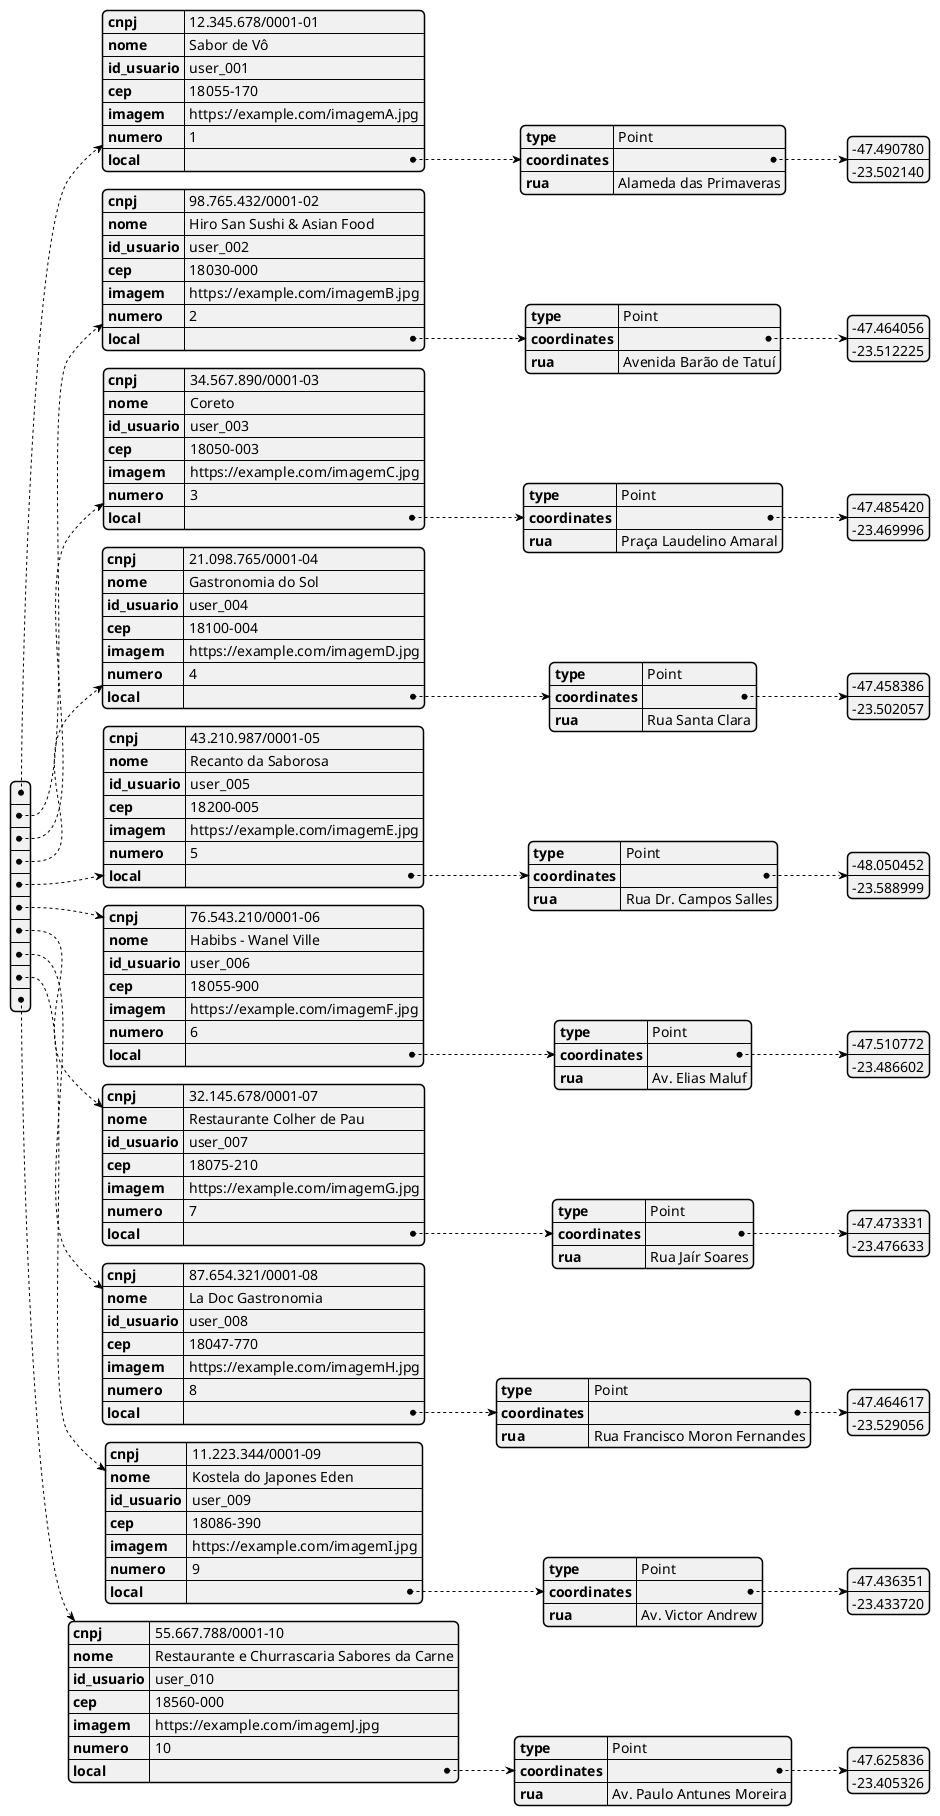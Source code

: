 @startjson
[
    {   
        "cnpj": "12.345.678/0001-01",
        "nome": "Sabor de Vô",
        "id_usuario": "user_001",
        "cep": "18055-170",
        "imagem": "https://example.com/imagemA.jpg",
        "numero": 1,
        "local": {
            "type": "Point",
            "coordinates": [-47.490780, -23.502140],
            "rua": "Alameda das Primaveras"
        }
    },
    {
        "cnpj": "98.765.432/0001-02",
        "nome": "Hiro San Sushi & Asian Food",
        "id_usuario": "user_002",
        "cep": "18030-000",
        "imagem": "https://example.com/imagemB.jpg",
        "numero": 2,
        "local": {
            "type": "Point",
            "coordinates": [-47.464056, -23.512225],
            "rua": "Avenida Barão de Tatuí"
        }
    },
    {
        "cnpj": "34.567.890/0001-03",
        "nome": "Coreto",
        "id_usuario": "user_003",
        "cep": "18050-003",
        "imagem": "https://example.com/imagemC.jpg",
        "numero": 3,
        "local": {
            "type": "Point",
            "coordinates": [-47.485420, -23.469996],
            "rua": "Praça Laudelino Amaral"
        }
    },
    {
        "cnpj": "21.098.765/0001-04",
        "nome": "Gastronomia do Sol",
        "id_usuario": "user_004",
        "cep": "18100-004",
        "imagem": "https://example.com/imagemD.jpg",
        "numero": 4,
        "local": {
            "type": "Point",
            "coordinates": [-47.458386, -23.502057],
            "rua": "Rua Santa Clara"
        }
    },
    {
        "cnpj": "43.210.987/0001-05",
        "nome": "Recanto da Saborosa",
        "id_usuario": "user_005",
        "cep": "18200-005",
        "imagem": "https://example.com/imagemE.jpg",
        "numero": 5,
        "local": {
            "type": "Point",
            "coordinates": [-48.050452, -23.588999],
            "rua": "Rua Dr. Campos Salles"
        }
    },
    {
        "cnpj": "76.543.210/0001-06",
        "nome": "Habibs - Wanel Ville",
        "id_usuario": "user_006",
        "cep": "18055-900",
        "imagem": "https://example.com/imagemF.jpg",
        "numero": 6,
        "local": {
            "type": "Point",
            "coordinates": [-47.510772, -23.486602],
            "rua": "Av. Elias Maluf"
        }
    },
    {
        "cnpj": "32.145.678/0001-07",
        "nome": "Restaurante Colher de Pau",
        "id_usuario": "user_007",
        "cep": "18075-210",
        "imagem": "https://example.com/imagemG.jpg",
        "numero": 7,
        "local": {
            "type": "Point",
            "coordinates": [-47.473331, -23.476633],
            "rua": "Rua Jaír Soares"
        }
    },
    {
        "cnpj": "87.654.321/0001-08",
        "nome": "La Doc Gastronomia",
        "id_usuario": "user_008",
        "cep": "18047-770",
        "imagem": "https://example.com/imagemH.jpg",
        "numero": 8,
        "local": {
            "type": "Point",
            "coordinates": [-47.464617, -23.529056],
            "rua": "Rua Francisco Moron Fernandes"
        }
    },
    {
        "cnpj": "11.223.344/0001-09",
        "nome": "Kostela do Japones Eden",
        "id_usuario": "user_009",
        "cep": "18086-390",
        "imagem": "https://example.com/imagemI.jpg",
        "numero": 9,
        "local": {
            "type": "Point",
            "coordinates": [-47.436351, -23.433720],
            "rua": "Av. Victor Andrew"
        }
    },
    {
        "cnpj": "55.667.788/0001-10",
        "nome": "Restaurante e Churrascaria Sabores da Carne",
        "id_usuario": "user_010",
        "cep": "18560-000",
        "imagem": "https://example.com/imagemJ.jpg",
        "numero": 10,
        "local": {
            "type": "Point",
            "coordinates": [-47.625836, -23.405326],
            "rua": "Av. Paulo Antunes Moreira"
        }
    }
]
@endjson